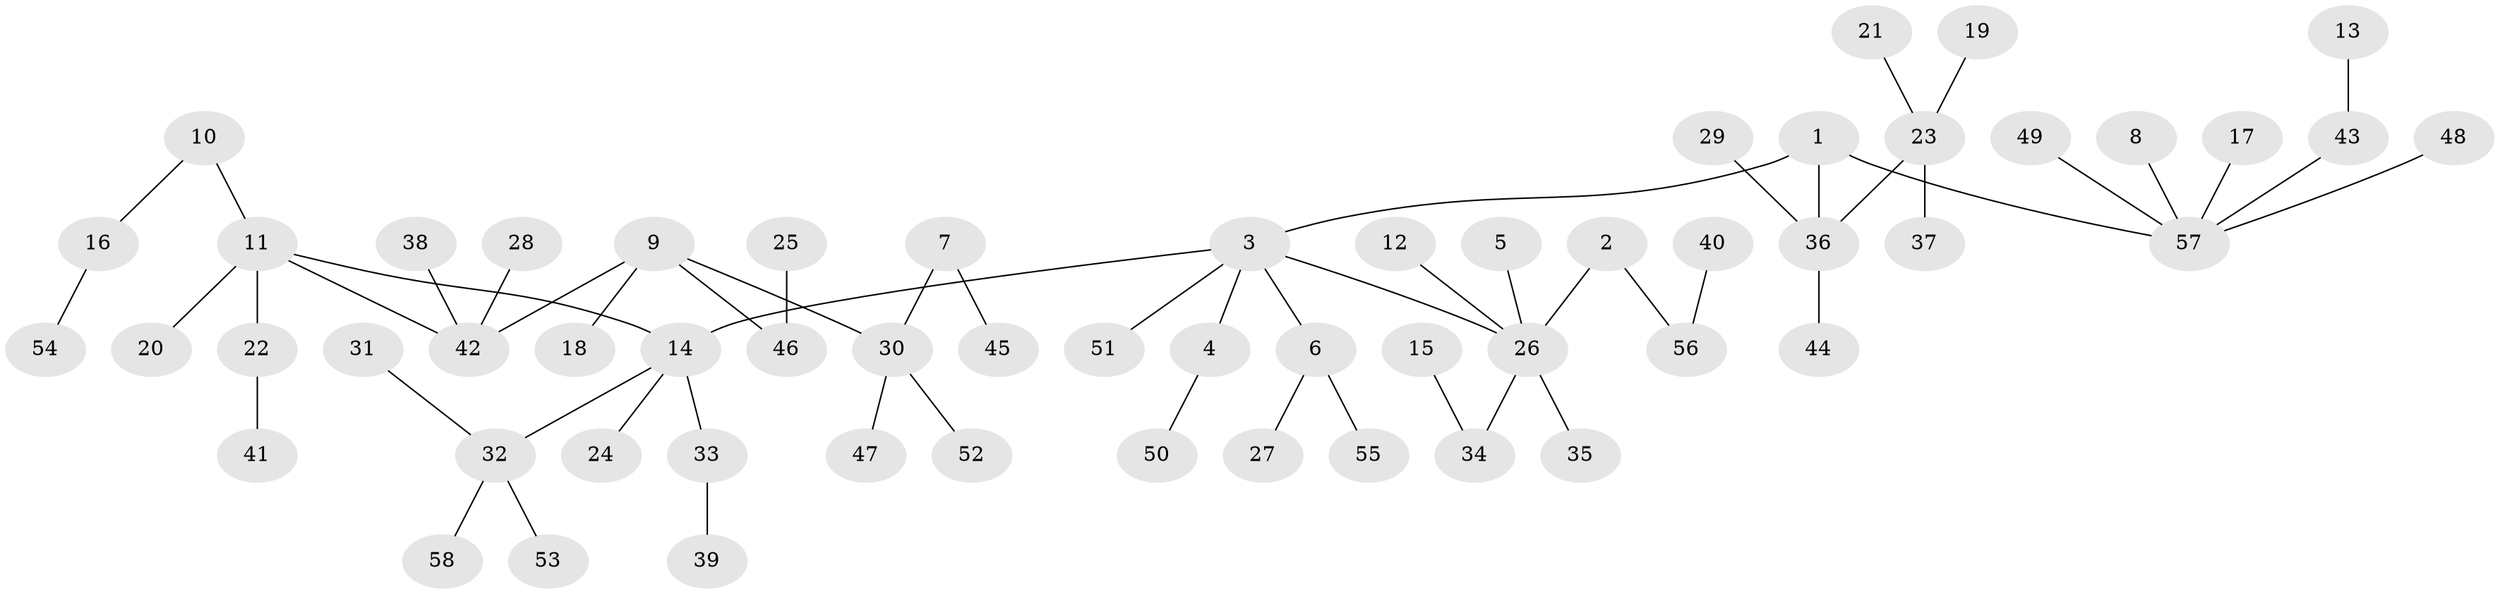 // original degree distribution, {3: 0.10273972602739725, 7: 0.0136986301369863, 6: 0.02054794520547945, 5: 0.0273972602739726, 8: 0.00684931506849315, 4: 0.04794520547945205, 2: 0.2945205479452055, 1: 0.4863013698630137}
// Generated by graph-tools (version 1.1) at 2025/37/03/04/25 23:37:16]
// undirected, 58 vertices, 57 edges
graph export_dot {
  node [color=gray90,style=filled];
  1;
  2;
  3;
  4;
  5;
  6;
  7;
  8;
  9;
  10;
  11;
  12;
  13;
  14;
  15;
  16;
  17;
  18;
  19;
  20;
  21;
  22;
  23;
  24;
  25;
  26;
  27;
  28;
  29;
  30;
  31;
  32;
  33;
  34;
  35;
  36;
  37;
  38;
  39;
  40;
  41;
  42;
  43;
  44;
  45;
  46;
  47;
  48;
  49;
  50;
  51;
  52;
  53;
  54;
  55;
  56;
  57;
  58;
  1 -- 3 [weight=1.0];
  1 -- 36 [weight=1.0];
  1 -- 57 [weight=1.0];
  2 -- 26 [weight=1.0];
  2 -- 56 [weight=1.0];
  3 -- 4 [weight=1.0];
  3 -- 6 [weight=1.0];
  3 -- 14 [weight=1.0];
  3 -- 26 [weight=1.0];
  3 -- 51 [weight=1.0];
  4 -- 50 [weight=1.0];
  5 -- 26 [weight=1.0];
  6 -- 27 [weight=1.0];
  6 -- 55 [weight=1.0];
  7 -- 30 [weight=1.0];
  7 -- 45 [weight=1.0];
  8 -- 57 [weight=1.0];
  9 -- 18 [weight=1.0];
  9 -- 30 [weight=1.0];
  9 -- 42 [weight=1.0];
  9 -- 46 [weight=1.0];
  10 -- 11 [weight=1.0];
  10 -- 16 [weight=1.0];
  11 -- 14 [weight=1.0];
  11 -- 20 [weight=1.0];
  11 -- 22 [weight=1.0];
  11 -- 42 [weight=1.0];
  12 -- 26 [weight=1.0];
  13 -- 43 [weight=1.0];
  14 -- 24 [weight=1.0];
  14 -- 32 [weight=1.0];
  14 -- 33 [weight=1.0];
  15 -- 34 [weight=1.0];
  16 -- 54 [weight=1.0];
  17 -- 57 [weight=1.0];
  19 -- 23 [weight=1.0];
  21 -- 23 [weight=1.0];
  22 -- 41 [weight=1.0];
  23 -- 36 [weight=1.0];
  23 -- 37 [weight=1.0];
  25 -- 46 [weight=1.0];
  26 -- 34 [weight=1.0];
  26 -- 35 [weight=1.0];
  28 -- 42 [weight=1.0];
  29 -- 36 [weight=1.0];
  30 -- 47 [weight=1.0];
  30 -- 52 [weight=1.0];
  31 -- 32 [weight=1.0];
  32 -- 53 [weight=1.0];
  32 -- 58 [weight=1.0];
  33 -- 39 [weight=1.0];
  36 -- 44 [weight=1.0];
  38 -- 42 [weight=1.0];
  40 -- 56 [weight=1.0];
  43 -- 57 [weight=1.0];
  48 -- 57 [weight=1.0];
  49 -- 57 [weight=1.0];
}
